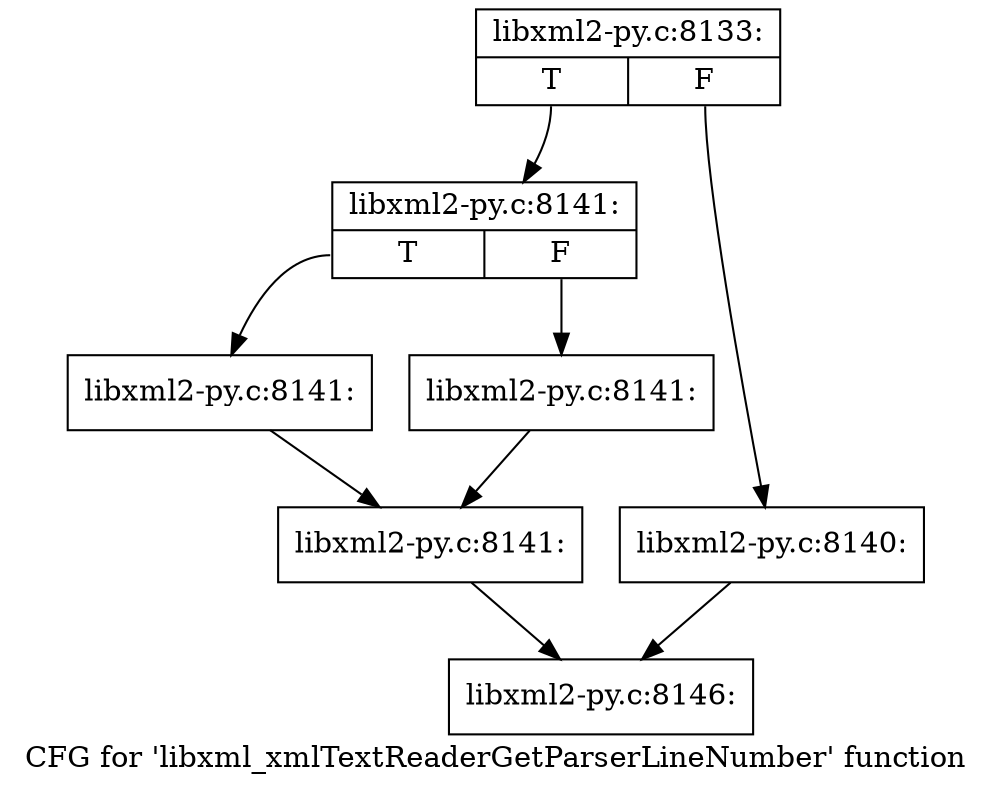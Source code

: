 digraph "CFG for 'libxml_xmlTextReaderGetParserLineNumber' function" {
	label="CFG for 'libxml_xmlTextReaderGetParserLineNumber' function";

	Node0x43c3480 [shape=record,label="{libxml2-py.c:8133:|{<s0>T|<s1>F}}"];
	Node0x43c3480:s0 -> Node0x43c7060;
	Node0x43c3480:s1 -> Node0x43c7010;
	Node0x43c7010 [shape=record,label="{libxml2-py.c:8140:}"];
	Node0x43c7010 -> Node0x43c5540;
	Node0x43c7060 [shape=record,label="{libxml2-py.c:8141:|{<s0>T|<s1>F}}"];
	Node0x43c7060:s0 -> Node0x43c7890;
	Node0x43c7060:s1 -> Node0x43c78e0;
	Node0x43c7890 [shape=record,label="{libxml2-py.c:8141:}"];
	Node0x43c7890 -> Node0x43c7930;
	Node0x43c78e0 [shape=record,label="{libxml2-py.c:8141:}"];
	Node0x43c78e0 -> Node0x43c7930;
	Node0x43c7930 [shape=record,label="{libxml2-py.c:8141:}"];
	Node0x43c7930 -> Node0x43c5540;
	Node0x43c5540 [shape=record,label="{libxml2-py.c:8146:}"];
}
